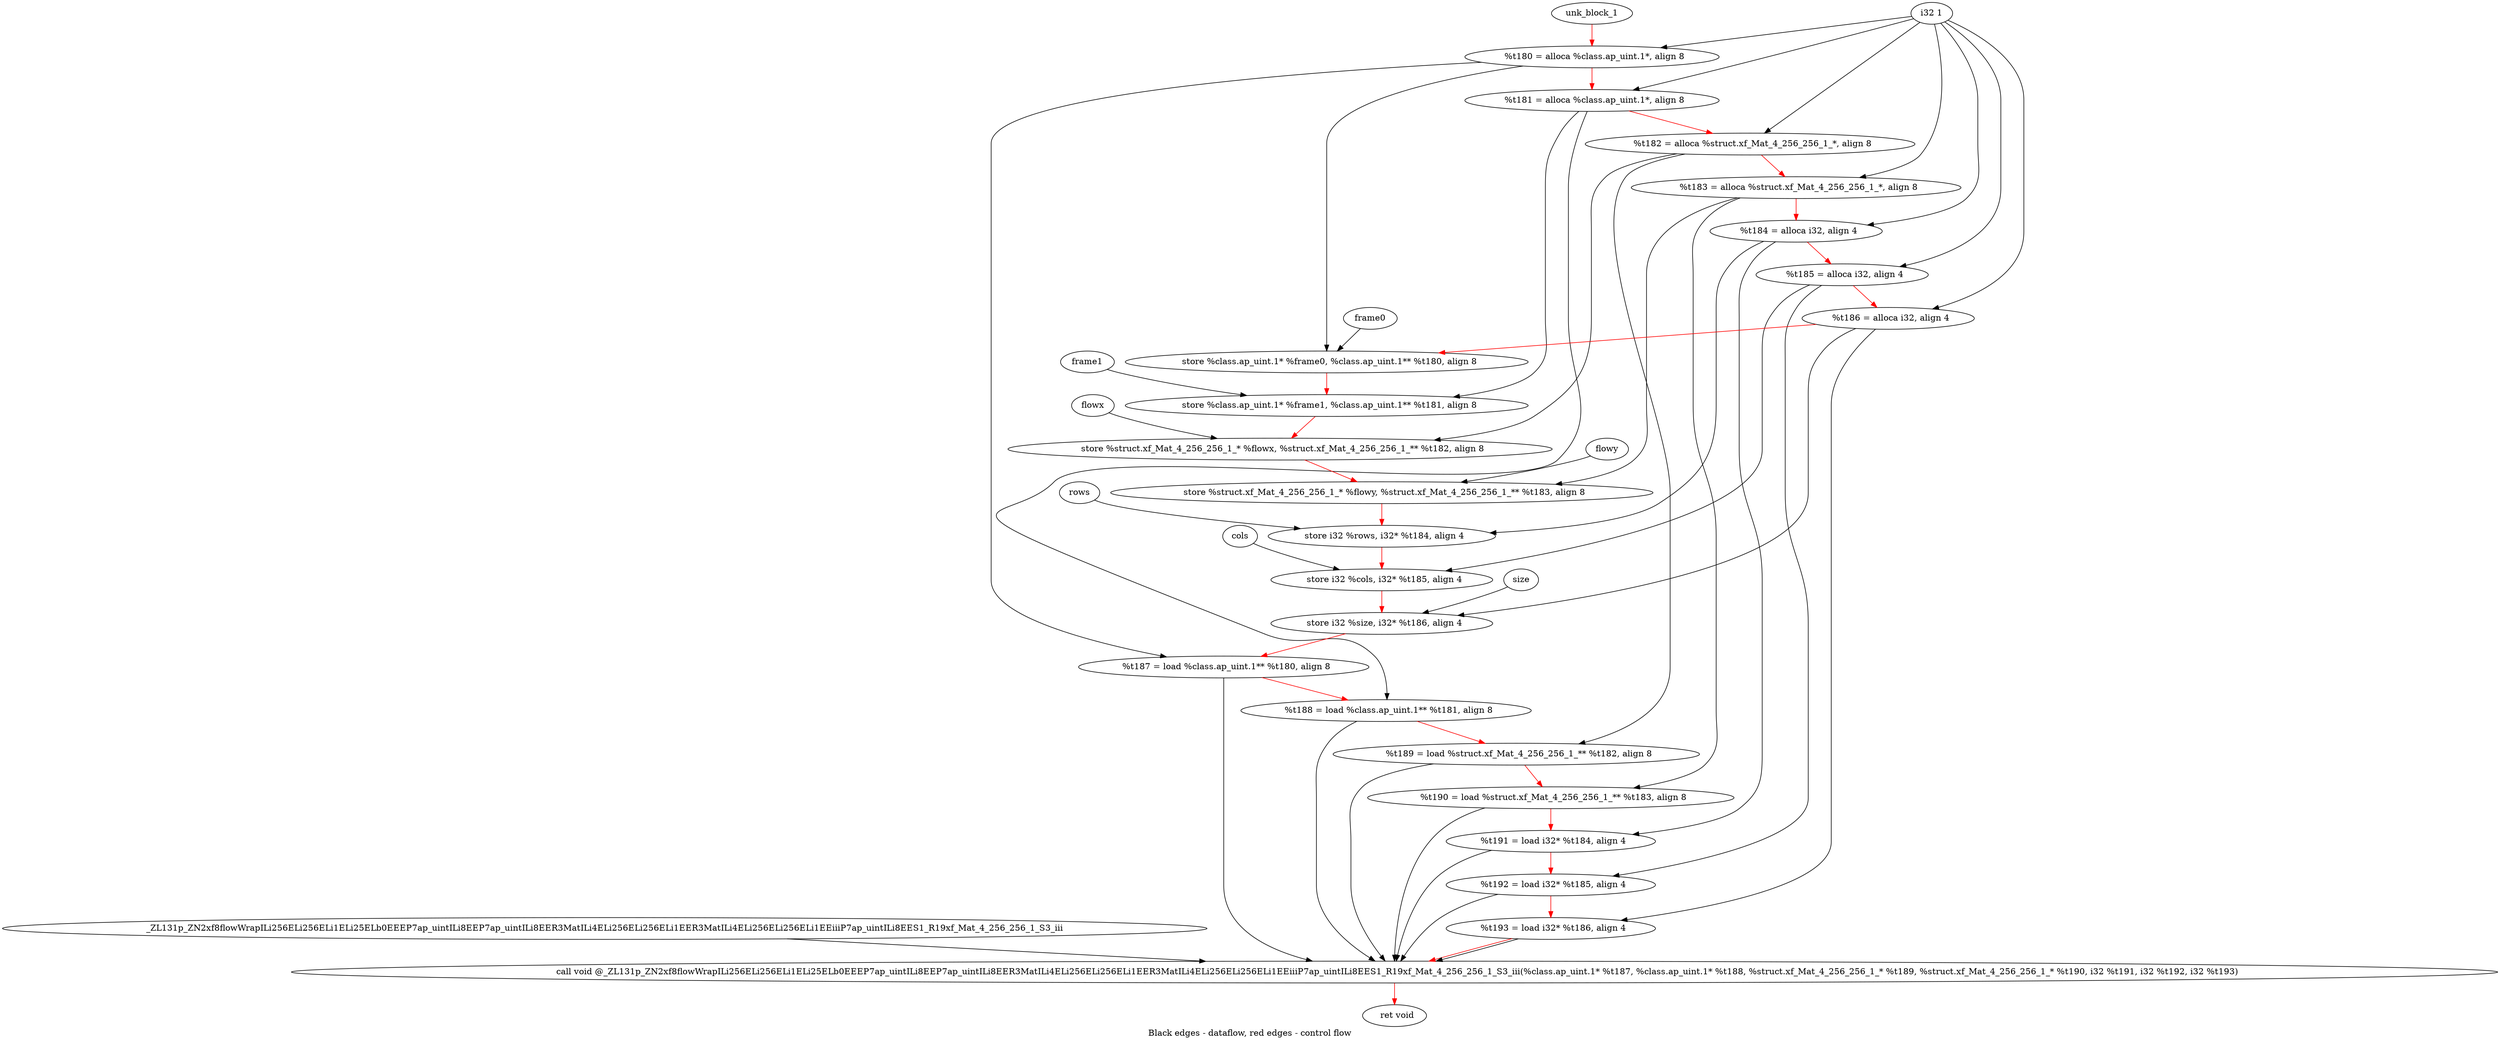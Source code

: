 digraph G {
compound=true
label="Black edges - dataflow, red edges - control flow"
"t180" [label="  %t180 = alloca %class.ap_uint.1*, align 8"]
"t181" [label="  %t181 = alloca %class.ap_uint.1*, align 8"]
"t182" [label="  %t182 = alloca %struct.xf_Mat_4_256_256_1_*, align 8"]
"t183" [label="  %t183 = alloca %struct.xf_Mat_4_256_256_1_*, align 8"]
"t184" [label="  %t184 = alloca i32, align 4"]
"t185" [label="  %t185 = alloca i32, align 4"]
"t186" [label="  %t186 = alloca i32, align 4"]
"_1" [label="  store %class.ap_uint.1* %frame0, %class.ap_uint.1** %t180, align 8"]
"_2" [label="  store %class.ap_uint.1* %frame1, %class.ap_uint.1** %t181, align 8"]
"_3" [label="  store %struct.xf_Mat_4_256_256_1_* %flowx, %struct.xf_Mat_4_256_256_1_** %t182, align 8"]
"_4" [label="  store %struct.xf_Mat_4_256_256_1_* %flowy, %struct.xf_Mat_4_256_256_1_** %t183, align 8"]
"_5" [label="  store i32 %rows, i32* %t184, align 4"]
"_6" [label="  store i32 %cols, i32* %t185, align 4"]
"_7" [label="  store i32 %size, i32* %t186, align 4"]
"t187" [label="  %t187 = load %class.ap_uint.1** %t180, align 8"]
"t188" [label="  %t188 = load %class.ap_uint.1** %t181, align 8"]
"t189" [label="  %t189 = load %struct.xf_Mat_4_256_256_1_** %t182, align 8"]
"t190" [label="  %t190 = load %struct.xf_Mat_4_256_256_1_** %t183, align 8"]
"t191" [label="  %t191 = load i32* %t184, align 4"]
"t192" [label="  %t192 = load i32* %t185, align 4"]
"t193" [label="  %t193 = load i32* %t186, align 4"]
"_8" [label="  call void @_ZL131p_ZN2xf8flowWrapILi256ELi256ELi1ELi25ELb0EEEP7ap_uintILi8EEP7ap_uintILi8EER3MatILi4ELi256ELi256ELi1EER3MatILi4ELi256ELi256ELi1EEiiiP7ap_uintILi8EES1_R19xf_Mat_4_256_256_1_S3_iii(%class.ap_uint.1* %t187, %class.ap_uint.1* %t188, %struct.xf_Mat_4_256_256_1_* %t189, %struct.xf_Mat_4_256_256_1_* %t190, i32 %t191, i32 %t192, i32 %t193)"]
"_9" [label="  ret void"]
"unk_block_1" -> "t180"[color=red]
"i32 1" -> "t180"
"t180" -> "t181"[color=red weight=2]
"i32 1" -> "t181"
"t181" -> "t182"[color=red weight=2]
"i32 1" -> "t182"
"t182" -> "t183"[color=red weight=2]
"i32 1" -> "t183"
"t183" -> "t184"[color=red weight=2]
"i32 1" -> "t184"
"t184" -> "t185"[color=red weight=2]
"i32 1" -> "t185"
"t185" -> "t186"[color=red weight=2]
"i32 1" -> "t186"
"t186" -> "_1"[color=red weight=2]
"frame0" -> "_1"
"t180" -> "_1"
"_1" -> "_2"[color=red weight=2]
"frame1" -> "_2"
"t181" -> "_2"
"_2" -> "_3"[color=red weight=2]
"flowx" -> "_3"
"t182" -> "_3"
"_3" -> "_4"[color=red weight=2]
"flowy" -> "_4"
"t183" -> "_4"
"_4" -> "_5"[color=red weight=2]
"rows" -> "_5"
"t184" -> "_5"
"_5" -> "_6"[color=red weight=2]
"cols" -> "_6"
"t185" -> "_6"
"_6" -> "_7"[color=red weight=2]
"size" -> "_7"
"t186" -> "_7"
"_7" -> "t187"[color=red weight=2]
"t180" -> "t187"
"t187" -> "t188"[color=red weight=2]
"t181" -> "t188"
"t188" -> "t189"[color=red weight=2]
"t182" -> "t189"
"t189" -> "t190"[color=red weight=2]
"t183" -> "t190"
"t190" -> "t191"[color=red weight=2]
"t184" -> "t191"
"t191" -> "t192"[color=red weight=2]
"t185" -> "t192"
"t192" -> "t193"[color=red weight=2]
"t186" -> "t193"
"t193" -> "_8"[color=red weight=2]
"t187" -> "_8"
"t188" -> "_8"
"t189" -> "_8"
"t190" -> "_8"
"t191" -> "_8"
"t192" -> "_8"
"t193" -> "_8"
"_ZL131p_ZN2xf8flowWrapILi256ELi256ELi1ELi25ELb0EEEP7ap_uintILi8EEP7ap_uintILi8EER3MatILi4ELi256ELi256ELi1EER3MatILi4ELi256ELi256ELi1EEiiiP7ap_uintILi8EES1_R19xf_Mat_4_256_256_1_S3_iii" -> "_8"
"_8" -> "_9"[color=red weight=2]

}
